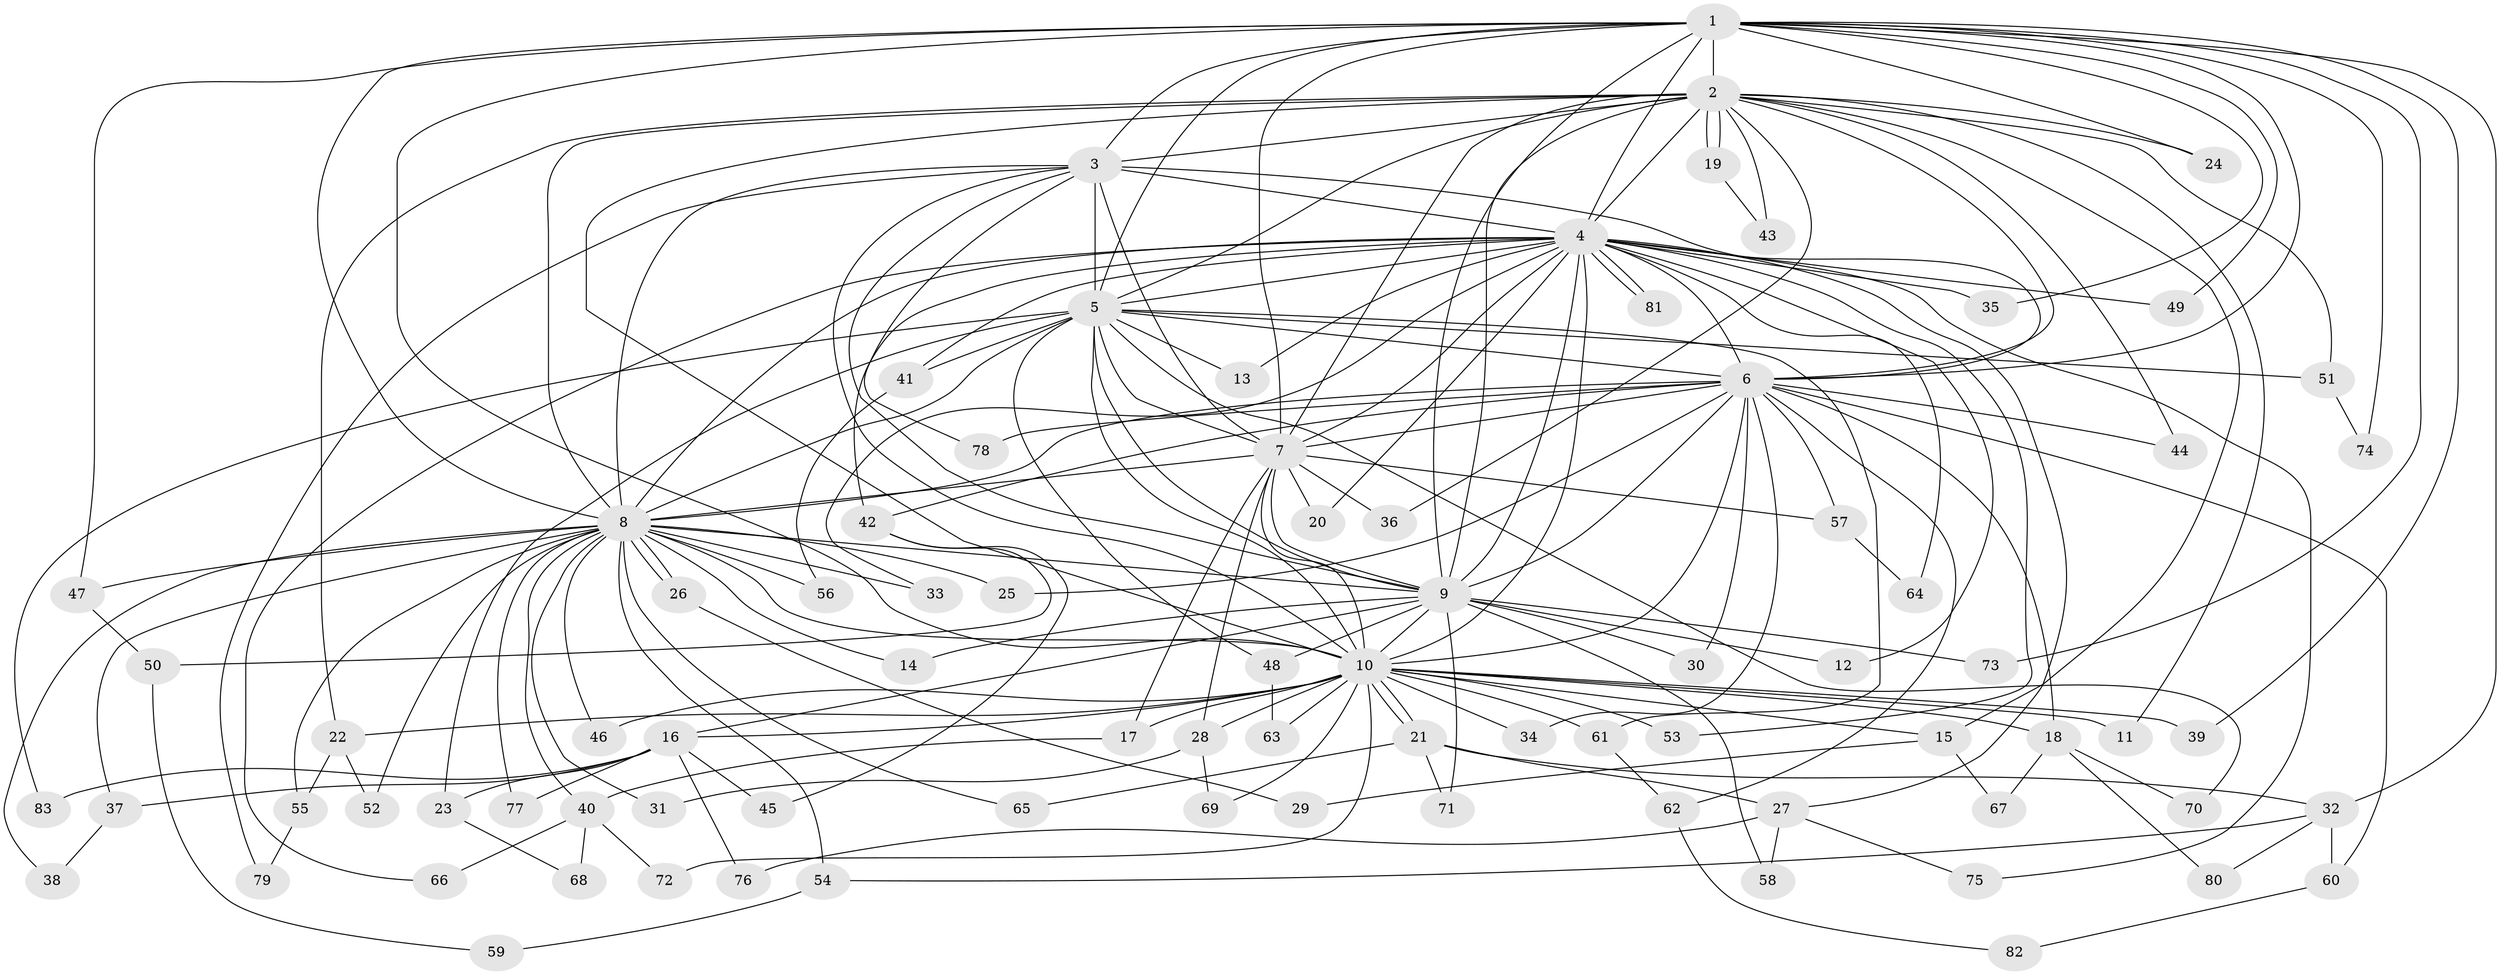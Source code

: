 // Generated by graph-tools (version 1.1) at 2025/14/03/09/25 04:14:11]
// undirected, 83 vertices, 191 edges
graph export_dot {
graph [start="1"]
  node [color=gray90,style=filled];
  1;
  2;
  3;
  4;
  5;
  6;
  7;
  8;
  9;
  10;
  11;
  12;
  13;
  14;
  15;
  16;
  17;
  18;
  19;
  20;
  21;
  22;
  23;
  24;
  25;
  26;
  27;
  28;
  29;
  30;
  31;
  32;
  33;
  34;
  35;
  36;
  37;
  38;
  39;
  40;
  41;
  42;
  43;
  44;
  45;
  46;
  47;
  48;
  49;
  50;
  51;
  52;
  53;
  54;
  55;
  56;
  57;
  58;
  59;
  60;
  61;
  62;
  63;
  64;
  65;
  66;
  67;
  68;
  69;
  70;
  71;
  72;
  73;
  74;
  75;
  76;
  77;
  78;
  79;
  80;
  81;
  82;
  83;
  1 -- 2;
  1 -- 3;
  1 -- 4;
  1 -- 5;
  1 -- 6;
  1 -- 7;
  1 -- 8;
  1 -- 9;
  1 -- 10;
  1 -- 24;
  1 -- 32;
  1 -- 35;
  1 -- 39;
  1 -- 47;
  1 -- 49;
  1 -- 73;
  1 -- 74;
  2 -- 3;
  2 -- 4;
  2 -- 5;
  2 -- 6;
  2 -- 7;
  2 -- 8;
  2 -- 9;
  2 -- 10;
  2 -- 11;
  2 -- 15;
  2 -- 19;
  2 -- 19;
  2 -- 22;
  2 -- 24;
  2 -- 36;
  2 -- 43;
  2 -- 44;
  2 -- 51;
  3 -- 4;
  3 -- 5;
  3 -- 6;
  3 -- 7;
  3 -- 8;
  3 -- 9;
  3 -- 10;
  3 -- 78;
  3 -- 79;
  4 -- 5;
  4 -- 6;
  4 -- 7;
  4 -- 8;
  4 -- 9;
  4 -- 10;
  4 -- 12;
  4 -- 13;
  4 -- 20;
  4 -- 27;
  4 -- 33;
  4 -- 35;
  4 -- 41;
  4 -- 42;
  4 -- 49;
  4 -- 53;
  4 -- 64;
  4 -- 66;
  4 -- 75;
  4 -- 81;
  4 -- 81;
  5 -- 6;
  5 -- 7;
  5 -- 8;
  5 -- 9;
  5 -- 10;
  5 -- 13;
  5 -- 23;
  5 -- 41;
  5 -- 48;
  5 -- 51;
  5 -- 61;
  5 -- 70;
  5 -- 83;
  6 -- 7;
  6 -- 8;
  6 -- 9;
  6 -- 10;
  6 -- 18;
  6 -- 25;
  6 -- 30;
  6 -- 34;
  6 -- 42;
  6 -- 44;
  6 -- 57;
  6 -- 60;
  6 -- 62;
  6 -- 78;
  7 -- 8;
  7 -- 9;
  7 -- 10;
  7 -- 17;
  7 -- 20;
  7 -- 28;
  7 -- 36;
  7 -- 57;
  8 -- 9;
  8 -- 10;
  8 -- 14;
  8 -- 25;
  8 -- 26;
  8 -- 26;
  8 -- 31;
  8 -- 33;
  8 -- 37;
  8 -- 38;
  8 -- 40;
  8 -- 46;
  8 -- 47;
  8 -- 52;
  8 -- 54;
  8 -- 55;
  8 -- 56;
  8 -- 65;
  8 -- 77;
  9 -- 10;
  9 -- 12;
  9 -- 14;
  9 -- 16;
  9 -- 30;
  9 -- 48;
  9 -- 58;
  9 -- 71;
  9 -- 73;
  10 -- 11;
  10 -- 15;
  10 -- 16;
  10 -- 17;
  10 -- 18;
  10 -- 21;
  10 -- 21;
  10 -- 22;
  10 -- 28;
  10 -- 34;
  10 -- 39;
  10 -- 46;
  10 -- 53;
  10 -- 61;
  10 -- 63;
  10 -- 69;
  10 -- 72;
  15 -- 29;
  15 -- 67;
  16 -- 23;
  16 -- 37;
  16 -- 45;
  16 -- 76;
  16 -- 77;
  16 -- 83;
  17 -- 40;
  18 -- 67;
  18 -- 70;
  18 -- 80;
  19 -- 43;
  21 -- 27;
  21 -- 32;
  21 -- 65;
  21 -- 71;
  22 -- 52;
  22 -- 55;
  23 -- 68;
  26 -- 29;
  27 -- 58;
  27 -- 75;
  27 -- 76;
  28 -- 31;
  28 -- 69;
  32 -- 54;
  32 -- 60;
  32 -- 80;
  37 -- 38;
  40 -- 66;
  40 -- 68;
  40 -- 72;
  41 -- 56;
  42 -- 45;
  42 -- 50;
  47 -- 50;
  48 -- 63;
  50 -- 59;
  51 -- 74;
  54 -- 59;
  55 -- 79;
  57 -- 64;
  60 -- 82;
  61 -- 62;
  62 -- 82;
}
